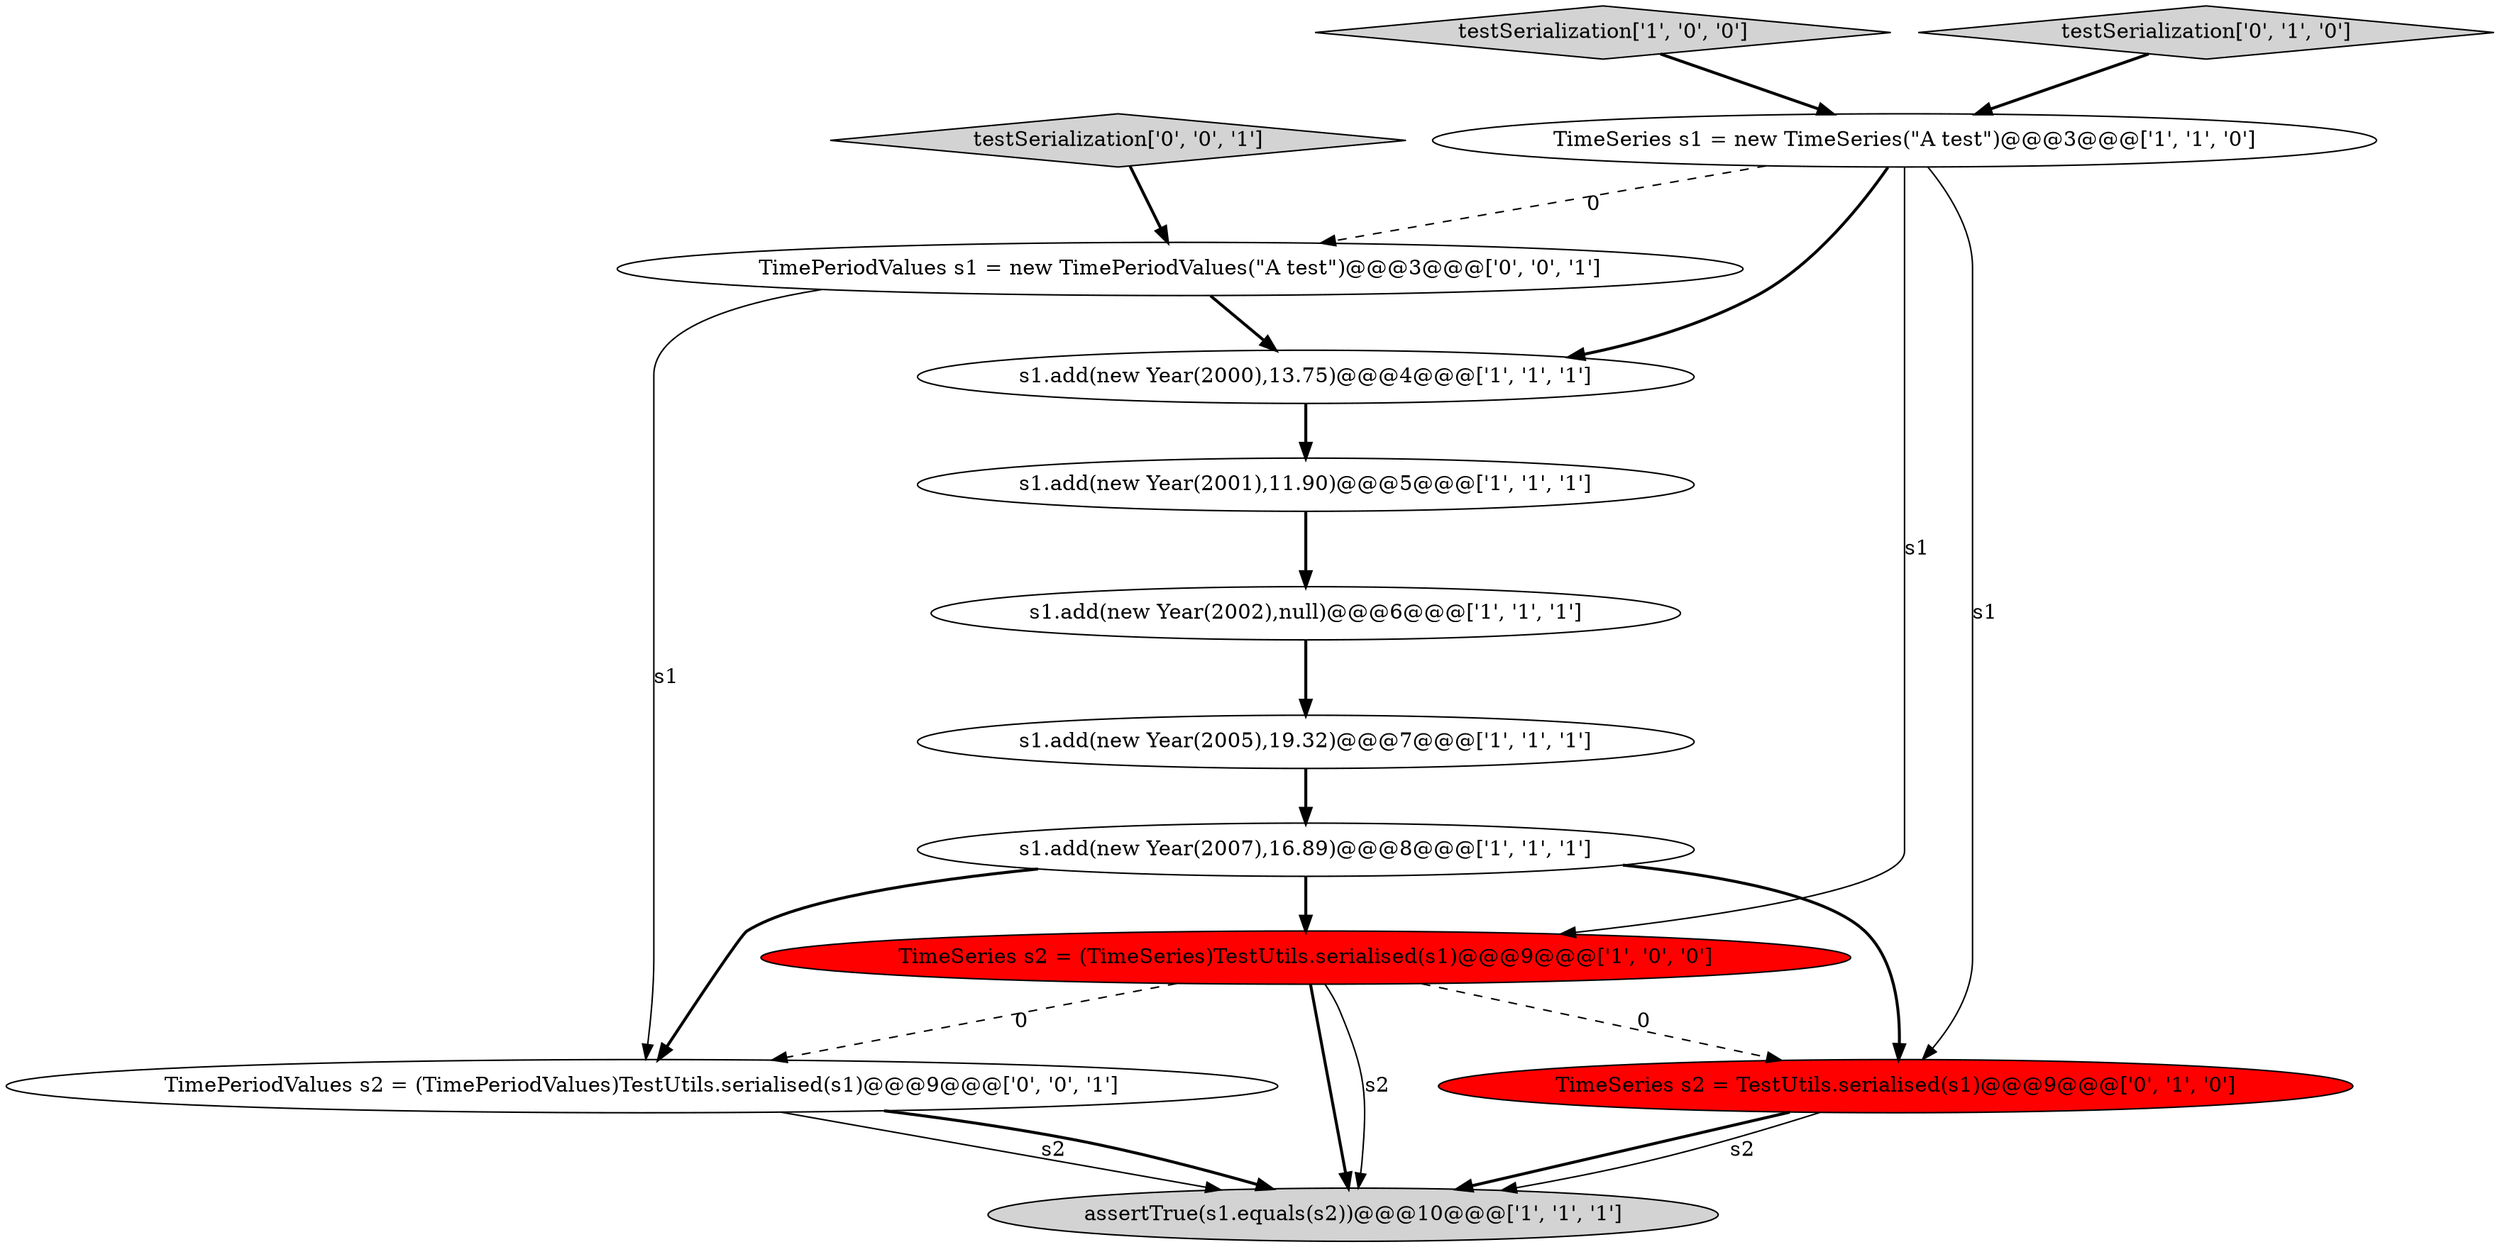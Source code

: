 digraph {
8 [style = filled, label = "TimeSeries s1 = new TimeSeries(\"A test\")@@@3@@@['1', '1', '0']", fillcolor = white, shape = ellipse image = "AAA0AAABBB1BBB"];
7 [style = filled, label = "testSerialization['1', '0', '0']", fillcolor = lightgray, shape = diamond image = "AAA0AAABBB1BBB"];
11 [style = filled, label = "TimePeriodValues s1 = new TimePeriodValues(\"A test\")@@@3@@@['0', '0', '1']", fillcolor = white, shape = ellipse image = "AAA0AAABBB3BBB"];
3 [style = filled, label = "s1.add(new Year(2001),11.90)@@@5@@@['1', '1', '1']", fillcolor = white, shape = ellipse image = "AAA0AAABBB1BBB"];
12 [style = filled, label = "testSerialization['0', '0', '1']", fillcolor = lightgray, shape = diamond image = "AAA0AAABBB3BBB"];
9 [style = filled, label = "TimeSeries s2 = TestUtils.serialised(s1)@@@9@@@['0', '1', '0']", fillcolor = red, shape = ellipse image = "AAA1AAABBB2BBB"];
0 [style = filled, label = "s1.add(new Year(2005),19.32)@@@7@@@['1', '1', '1']", fillcolor = white, shape = ellipse image = "AAA0AAABBB1BBB"];
5 [style = filled, label = "s1.add(new Year(2000),13.75)@@@4@@@['1', '1', '1']", fillcolor = white, shape = ellipse image = "AAA0AAABBB1BBB"];
13 [style = filled, label = "TimePeriodValues s2 = (TimePeriodValues)TestUtils.serialised(s1)@@@9@@@['0', '0', '1']", fillcolor = white, shape = ellipse image = "AAA0AAABBB3BBB"];
2 [style = filled, label = "s1.add(new Year(2007),16.89)@@@8@@@['1', '1', '1']", fillcolor = white, shape = ellipse image = "AAA0AAABBB1BBB"];
4 [style = filled, label = "assertTrue(s1.equals(s2))@@@10@@@['1', '1', '1']", fillcolor = lightgray, shape = ellipse image = "AAA0AAABBB1BBB"];
10 [style = filled, label = "testSerialization['0', '1', '0']", fillcolor = lightgray, shape = diamond image = "AAA0AAABBB2BBB"];
1 [style = filled, label = "TimeSeries s2 = (TimeSeries)TestUtils.serialised(s1)@@@9@@@['1', '0', '0']", fillcolor = red, shape = ellipse image = "AAA1AAABBB1BBB"];
6 [style = filled, label = "s1.add(new Year(2002),null)@@@6@@@['1', '1', '1']", fillcolor = white, shape = ellipse image = "AAA0AAABBB1BBB"];
5->3 [style = bold, label=""];
8->9 [style = solid, label="s1"];
1->4 [style = bold, label=""];
2->1 [style = bold, label=""];
13->4 [style = solid, label="s2"];
9->4 [style = bold, label=""];
0->2 [style = bold, label=""];
12->11 [style = bold, label=""];
9->4 [style = solid, label="s2"];
3->6 [style = bold, label=""];
1->9 [style = dashed, label="0"];
6->0 [style = bold, label=""];
2->9 [style = bold, label=""];
7->8 [style = bold, label=""];
11->13 [style = solid, label="s1"];
1->4 [style = solid, label="s2"];
2->13 [style = bold, label=""];
1->13 [style = dashed, label="0"];
11->5 [style = bold, label=""];
8->5 [style = bold, label=""];
10->8 [style = bold, label=""];
8->1 [style = solid, label="s1"];
8->11 [style = dashed, label="0"];
13->4 [style = bold, label=""];
}
